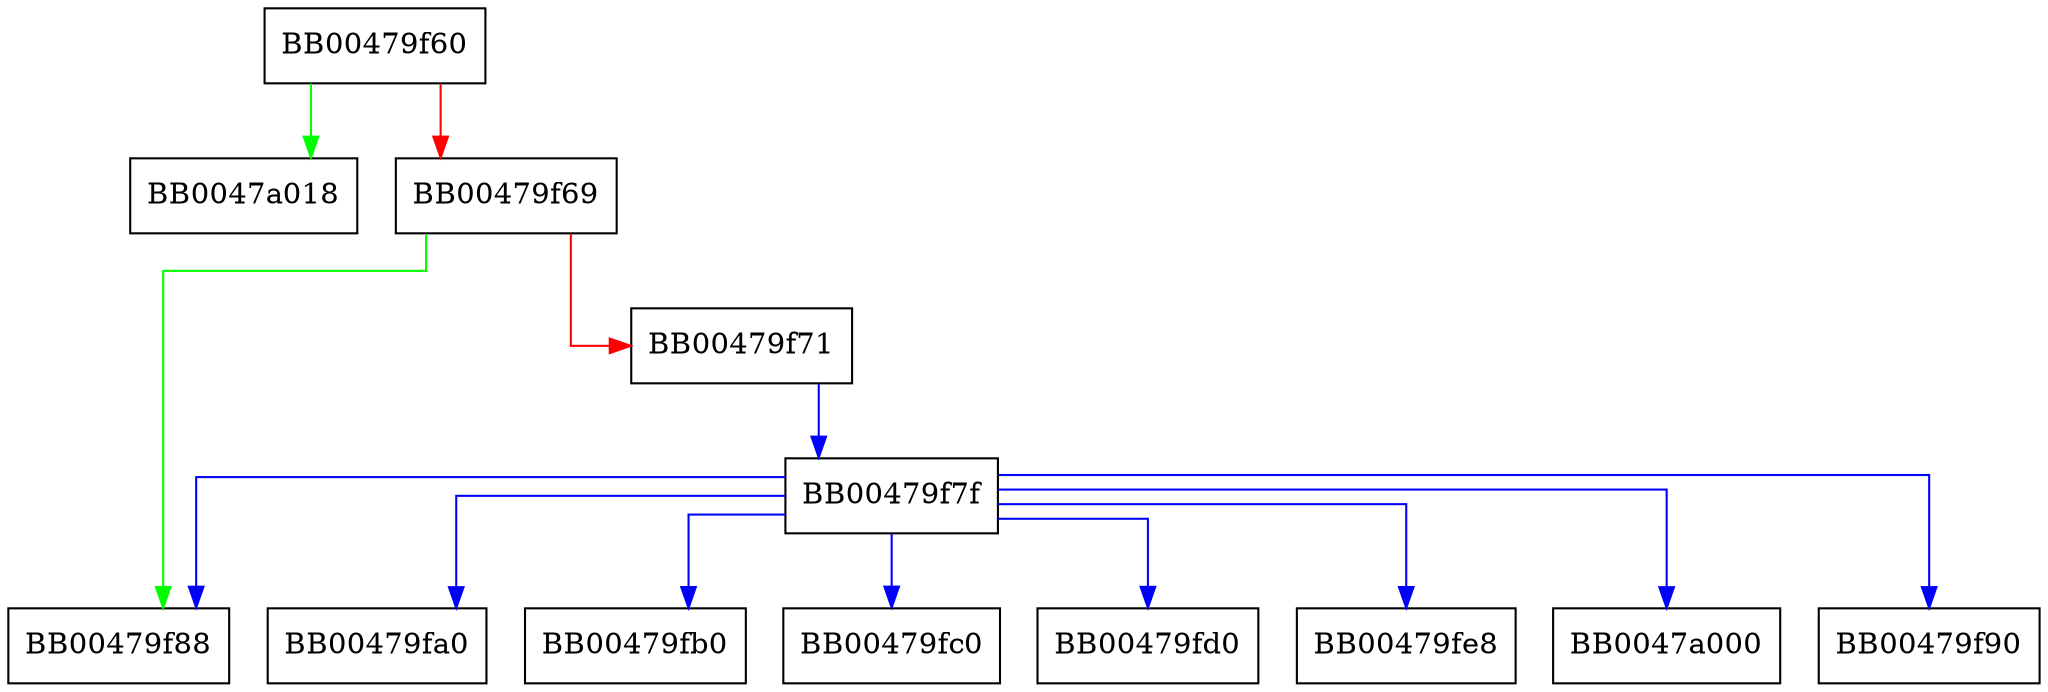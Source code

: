 digraph ssl3_ctx_callback_ctrl {
  node [shape="box"];
  graph [splines=ortho];
  BB00479f60 -> BB0047a018 [color="green"];
  BB00479f60 -> BB00479f69 [color="red"];
  BB00479f69 -> BB00479f88 [color="green"];
  BB00479f69 -> BB00479f71 [color="red"];
  BB00479f71 -> BB00479f7f [color="blue"];
  BB00479f7f -> BB00479fa0 [color="blue"];
  BB00479f7f -> BB00479f88 [color="blue"];
  BB00479f7f -> BB00479fb0 [color="blue"];
  BB00479f7f -> BB00479fc0 [color="blue"];
  BB00479f7f -> BB00479fd0 [color="blue"];
  BB00479f7f -> BB00479fe8 [color="blue"];
  BB00479f7f -> BB0047a000 [color="blue"];
  BB00479f7f -> BB00479f90 [color="blue"];
}
